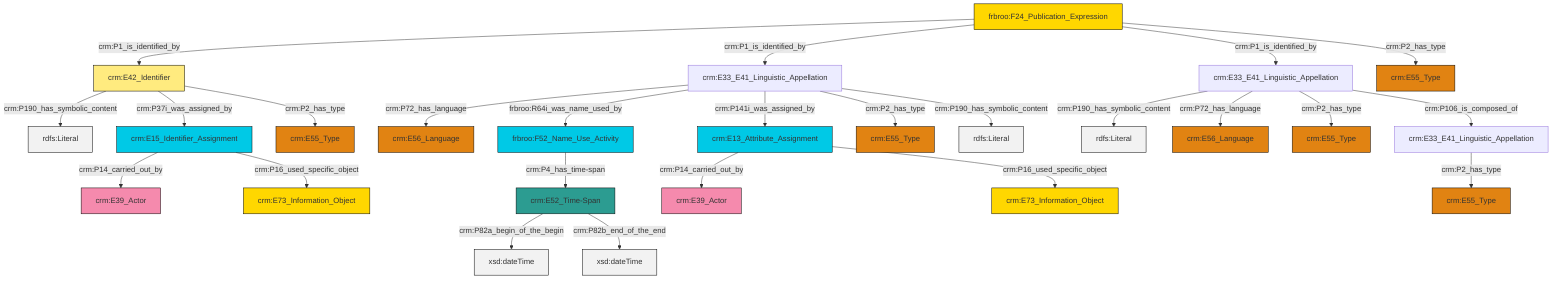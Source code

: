 graph TD
classDef Literal fill:#f2f2f2,stroke:#000000;
classDef CRM_Entity fill:#FFFFFF,stroke:#000000;
classDef Temporal_Entity fill:#00C9E6, stroke:#000000;
classDef Type fill:#E18312, stroke:#000000;
classDef Time-Span fill:#2C9C91, stroke:#000000;
classDef Appellation fill:#FFEB7F, stroke:#000000;
classDef Place fill:#008836, stroke:#000000;
classDef Persistent_Item fill:#B266B2, stroke:#000000;
classDef Conceptual_Object fill:#FFD700, stroke:#000000;
classDef Physical_Thing fill:#D2B48C, stroke:#000000;
classDef Actor fill:#f58aad, stroke:#000000;
classDef PC_Classes fill:#4ce600, stroke:#000000;
classDef Multi fill:#cccccc,stroke:#000000;

2["frbroo:F24_Publication_Expression"]:::Conceptual_Object -->|crm:P1_is_identified_by| 3["crm:E42_Identifier"]:::Appellation
4["crm:E13_Attribute_Assignment"]:::Temporal_Entity -->|crm:P14_carried_out_by| 5["crm:E39_Actor"]:::Actor
6["crm:E33_E41_Linguistic_Appellation"]:::Default -->|crm:P190_has_symbolic_content| 7[rdfs:Literal]:::Literal
6["crm:E33_E41_Linguistic_Appellation"]:::Default -->|crm:P72_has_language| 13["crm:E56_Language"]:::Type
16["crm:E33_E41_Linguistic_Appellation"]:::Default -->|crm:P72_has_language| 11["crm:E56_Language"]:::Type
16["crm:E33_E41_Linguistic_Appellation"]:::Default -->|frbroo:R64i_was_name_used_by| 0["frbroo:F52_Name_Use_Activity"]:::Temporal_Entity
3["crm:E42_Identifier"]:::Appellation -->|crm:P190_has_symbolic_content| 20[rdfs:Literal]:::Literal
16["crm:E33_E41_Linguistic_Appellation"]:::Default -->|crm:P141i_was_assigned_by| 4["crm:E13_Attribute_Assignment"]:::Temporal_Entity
2["frbroo:F24_Publication_Expression"]:::Conceptual_Object -->|crm:P1_is_identified_by| 16["crm:E33_E41_Linguistic_Appellation"]:::Default
17["crm:E52_Time-Span"]:::Time-Span -->|crm:P82a_begin_of_the_begin| 23[xsd:dateTime]:::Literal
25["crm:E15_Identifier_Assignment"]:::Temporal_Entity -->|crm:P14_carried_out_by| 26["crm:E39_Actor"]:::Actor
25["crm:E15_Identifier_Assignment"]:::Temporal_Entity -->|crm:P16_used_specific_object| 32["crm:E73_Information_Object"]:::Conceptual_Object
16["crm:E33_E41_Linguistic_Appellation"]:::Default -->|crm:P2_has_type| 33["crm:E55_Type"]:::Type
17["crm:E52_Time-Span"]:::Time-Span -->|crm:P82b_end_of_the_end| 37[xsd:dateTime]:::Literal
0["frbroo:F52_Name_Use_Activity"]:::Temporal_Entity -->|crm:P4_has_time-span| 17["crm:E52_Time-Span"]:::Time-Span
4["crm:E13_Attribute_Assignment"]:::Temporal_Entity -->|crm:P16_used_specific_object| 29["crm:E73_Information_Object"]:::Conceptual_Object
3["crm:E42_Identifier"]:::Appellation -->|crm:P37i_was_assigned_by| 25["crm:E15_Identifier_Assignment"]:::Temporal_Entity
6["crm:E33_E41_Linguistic_Appellation"]:::Default -->|crm:P2_has_type| 14["crm:E55_Type"]:::Type
2["frbroo:F24_Publication_Expression"]:::Conceptual_Object -->|crm:P1_is_identified_by| 6["crm:E33_E41_Linguistic_Appellation"]:::Default
2["frbroo:F24_Publication_Expression"]:::Conceptual_Object -->|crm:P2_has_type| 38["crm:E55_Type"]:::Type
16["crm:E33_E41_Linguistic_Appellation"]:::Default -->|crm:P190_has_symbolic_content| 45[rdfs:Literal]:::Literal
21["crm:E33_E41_Linguistic_Appellation"]:::Default -->|crm:P2_has_type| 8["crm:E55_Type"]:::Type
3["crm:E42_Identifier"]:::Appellation -->|crm:P2_has_type| 40["crm:E55_Type"]:::Type
6["crm:E33_E41_Linguistic_Appellation"]:::Default -->|crm:P106_is_composed_of| 21["crm:E33_E41_Linguistic_Appellation"]:::Default